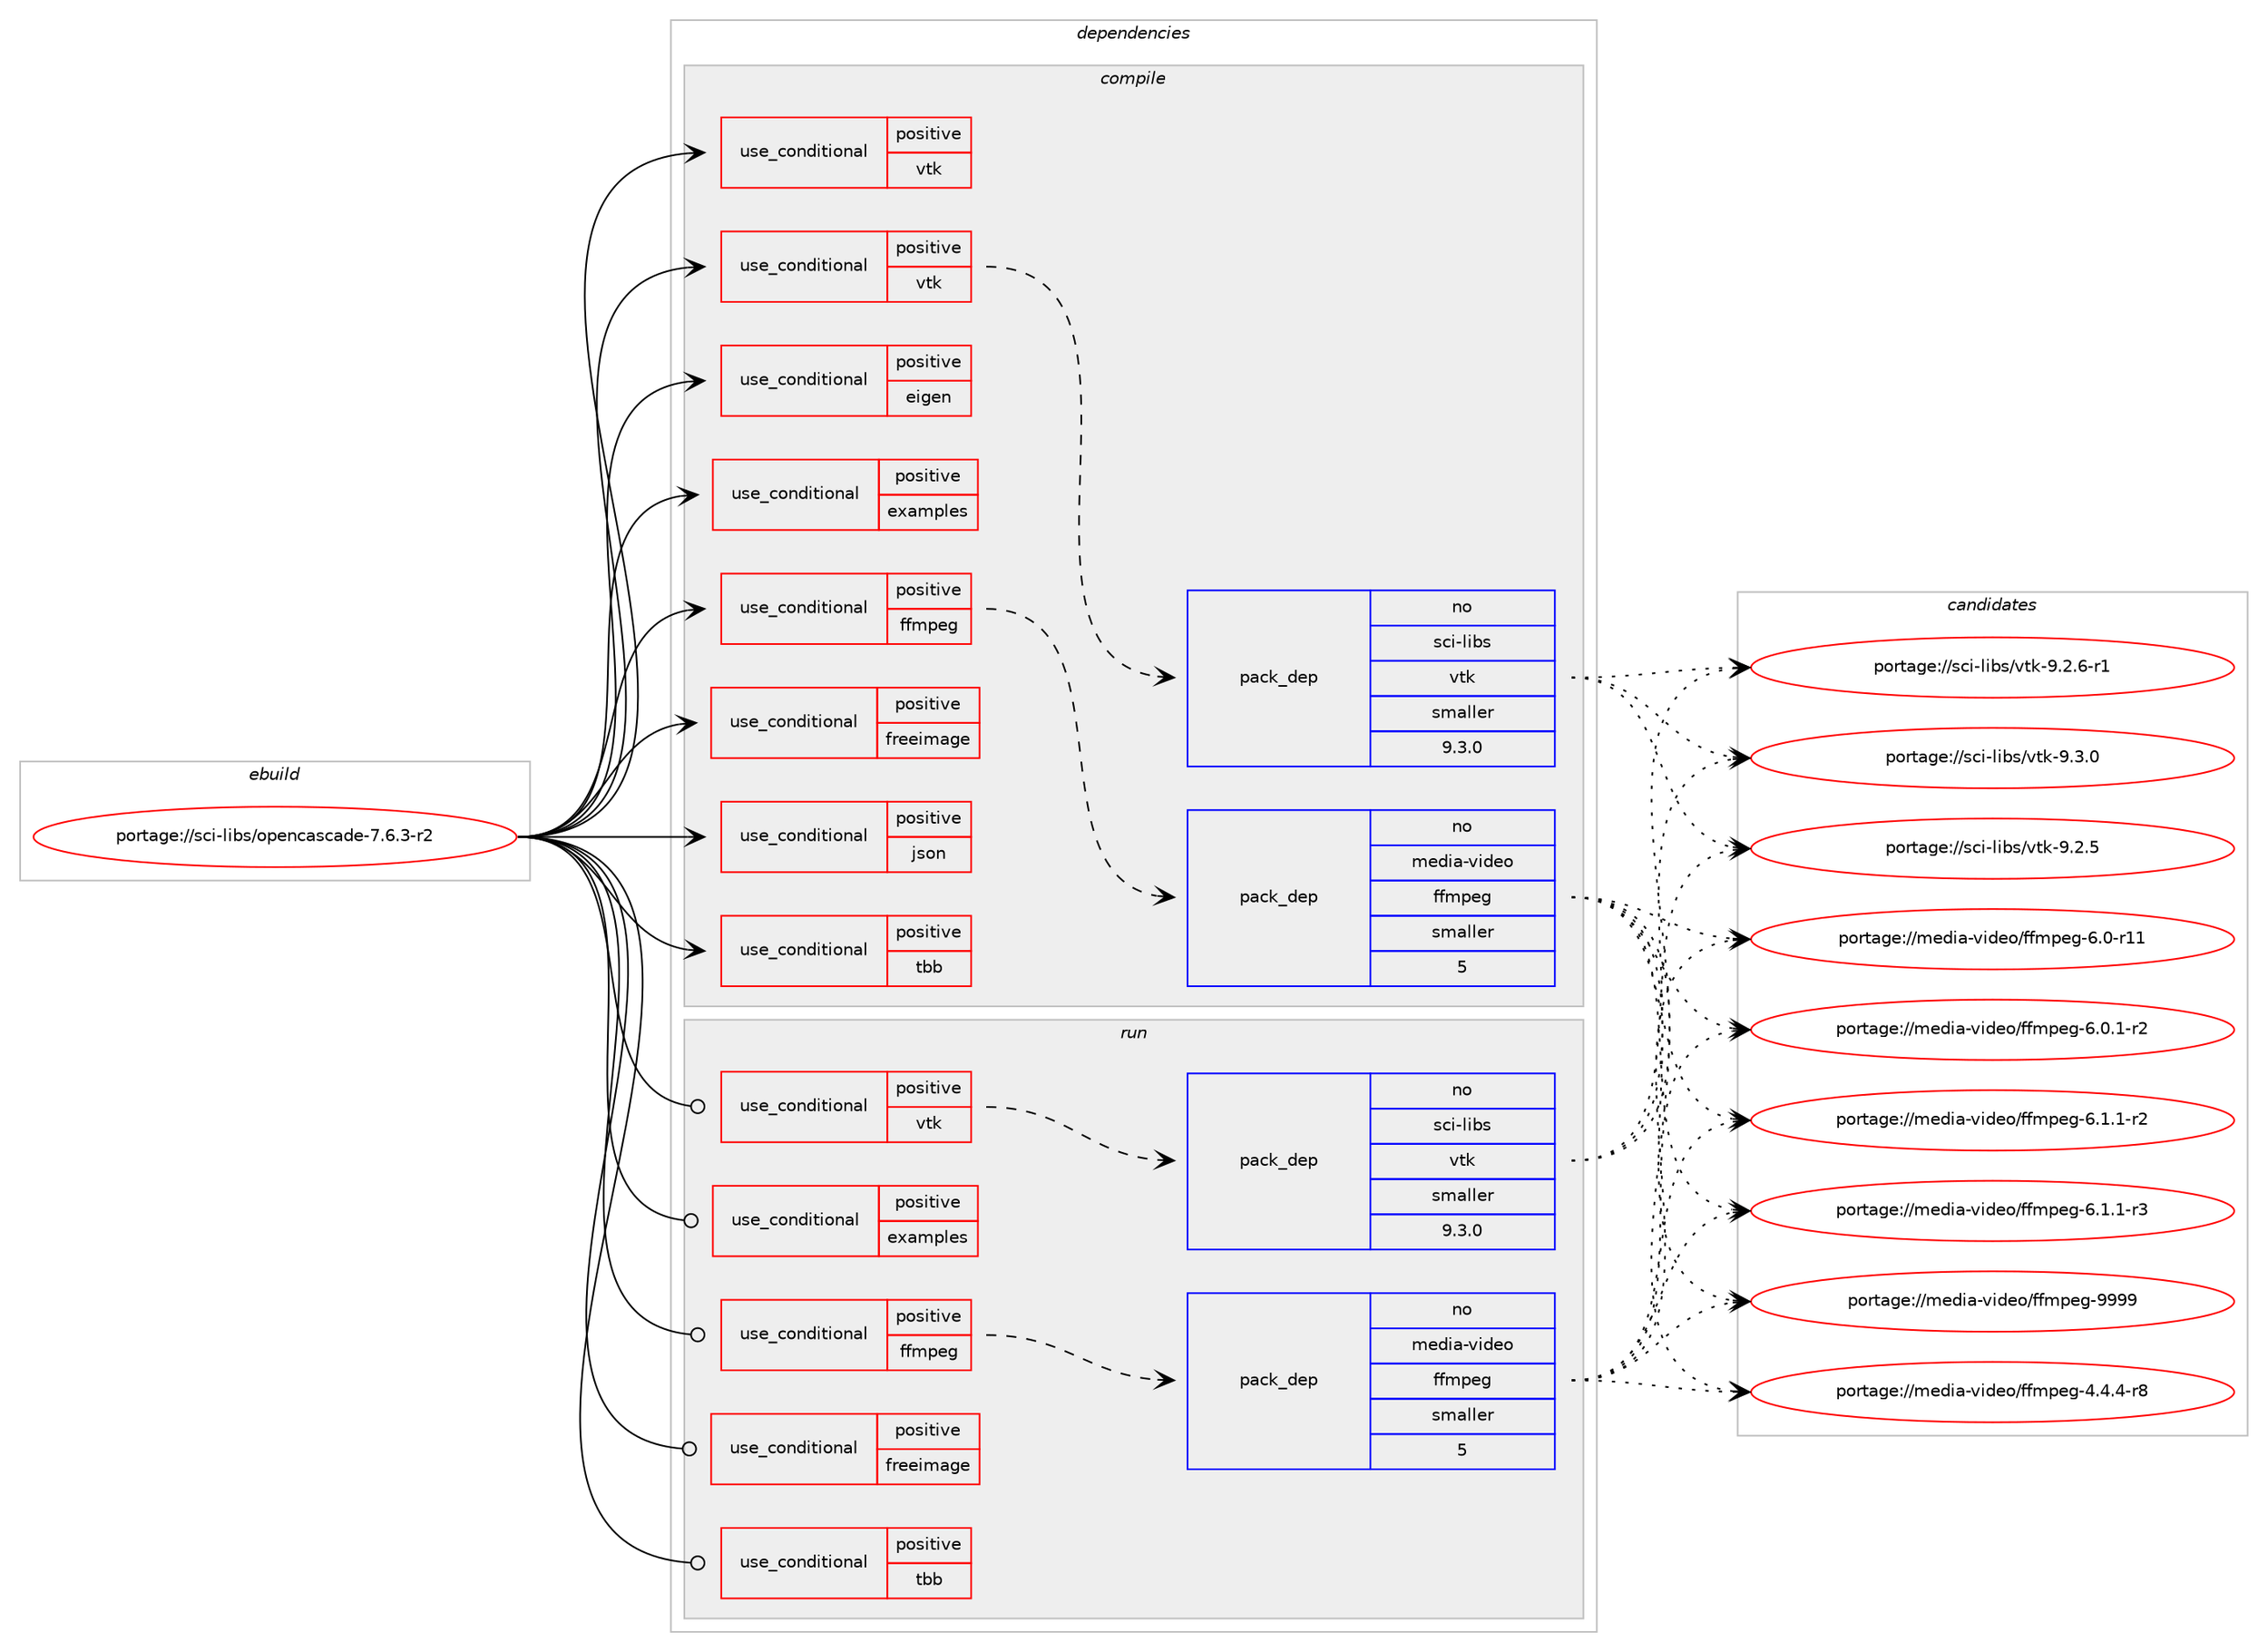 digraph prolog {

# *************
# Graph options
# *************

newrank=true;
concentrate=true;
compound=true;
graph [rankdir=LR,fontname=Helvetica,fontsize=10,ranksep=1.5];#, ranksep=2.5, nodesep=0.2];
edge  [arrowhead=vee];
node  [fontname=Helvetica,fontsize=10];

# **********
# The ebuild
# **********

subgraph cluster_leftcol {
color=gray;
rank=same;
label=<<i>ebuild</i>>;
id [label="portage://sci-libs/opencascade-7.6.3-r2", color=red, width=4, href="../sci-libs/opencascade-7.6.3-r2.svg"];
}

# ****************
# The dependencies
# ****************

subgraph cluster_midcol {
color=gray;
label=<<i>dependencies</i>>;
subgraph cluster_compile {
fillcolor="#eeeeee";
style=filled;
label=<<i>compile</i>>;
subgraph cond9539 {
dependency13507 [label=<<TABLE BORDER="0" CELLBORDER="1" CELLSPACING="0" CELLPADDING="4"><TR><TD ROWSPAN="3" CELLPADDING="10">use_conditional</TD></TR><TR><TD>positive</TD></TR><TR><TD>eigen</TD></TR></TABLE>>, shape=none, color=red];
# *** BEGIN UNKNOWN DEPENDENCY TYPE (TODO) ***
# dependency13507 -> package_dependency(portage://sci-libs/opencascade-7.6.3-r2,install,no,dev-cpp,eigen,none,[,,],[],[])
# *** END UNKNOWN DEPENDENCY TYPE (TODO) ***

}
id:e -> dependency13507:w [weight=20,style="solid",arrowhead="vee"];
subgraph cond9540 {
dependency13508 [label=<<TABLE BORDER="0" CELLBORDER="1" CELLSPACING="0" CELLPADDING="4"><TR><TD ROWSPAN="3" CELLPADDING="10">use_conditional</TD></TR><TR><TD>positive</TD></TR><TR><TD>examples</TD></TR></TABLE>>, shape=none, color=red];
# *** BEGIN UNKNOWN DEPENDENCY TYPE (TODO) ***
# dependency13508 -> package_dependency(portage://sci-libs/opencascade-7.6.3-r2,install,no,dev-qt,qtcore,none,[,,],[slot(5)],[])
# *** END UNKNOWN DEPENDENCY TYPE (TODO) ***

# *** BEGIN UNKNOWN DEPENDENCY TYPE (TODO) ***
# dependency13508 -> package_dependency(portage://sci-libs/opencascade-7.6.3-r2,install,no,dev-qt,qtgui,none,[,,],[slot(5)],[])
# *** END UNKNOWN DEPENDENCY TYPE (TODO) ***

# *** BEGIN UNKNOWN DEPENDENCY TYPE (TODO) ***
# dependency13508 -> package_dependency(portage://sci-libs/opencascade-7.6.3-r2,install,no,dev-qt,qtquickcontrols2,none,[,,],[slot(5)],[])
# *** END UNKNOWN DEPENDENCY TYPE (TODO) ***

# *** BEGIN UNKNOWN DEPENDENCY TYPE (TODO) ***
# dependency13508 -> package_dependency(portage://sci-libs/opencascade-7.6.3-r2,install,no,dev-qt,qtwidgets,none,[,,],[slot(5)],[])
# *** END UNKNOWN DEPENDENCY TYPE (TODO) ***

# *** BEGIN UNKNOWN DEPENDENCY TYPE (TODO) ***
# dependency13508 -> package_dependency(portage://sci-libs/opencascade-7.6.3-r2,install,no,dev-qt,qtxml,none,[,,],[slot(5)],[])
# *** END UNKNOWN DEPENDENCY TYPE (TODO) ***

}
id:e -> dependency13508:w [weight=20,style="solid",arrowhead="vee"];
subgraph cond9541 {
dependency13509 [label=<<TABLE BORDER="0" CELLBORDER="1" CELLSPACING="0" CELLPADDING="4"><TR><TD ROWSPAN="3" CELLPADDING="10">use_conditional</TD></TR><TR><TD>positive</TD></TR><TR><TD>ffmpeg</TD></TR></TABLE>>, shape=none, color=red];
subgraph pack3838 {
dependency13510 [label=<<TABLE BORDER="0" CELLBORDER="1" CELLSPACING="0" CELLPADDING="4" WIDTH="220"><TR><TD ROWSPAN="6" CELLPADDING="30">pack_dep</TD></TR><TR><TD WIDTH="110">no</TD></TR><TR><TD>media-video</TD></TR><TR><TD>ffmpeg</TD></TR><TR><TD>smaller</TD></TR><TR><TD>5</TD></TR></TABLE>>, shape=none, color=blue];
}
dependency13509:e -> dependency13510:w [weight=20,style="dashed",arrowhead="vee"];
}
id:e -> dependency13509:w [weight=20,style="solid",arrowhead="vee"];
subgraph cond9542 {
dependency13511 [label=<<TABLE BORDER="0" CELLBORDER="1" CELLSPACING="0" CELLPADDING="4"><TR><TD ROWSPAN="3" CELLPADDING="10">use_conditional</TD></TR><TR><TD>positive</TD></TR><TR><TD>freeimage</TD></TR></TABLE>>, shape=none, color=red];
# *** BEGIN UNKNOWN DEPENDENCY TYPE (TODO) ***
# dependency13511 -> package_dependency(portage://sci-libs/opencascade-7.6.3-r2,install,no,media-libs,freeimage,none,[,,],[],[])
# *** END UNKNOWN DEPENDENCY TYPE (TODO) ***

}
id:e -> dependency13511:w [weight=20,style="solid",arrowhead="vee"];
subgraph cond9543 {
dependency13512 [label=<<TABLE BORDER="0" CELLBORDER="1" CELLSPACING="0" CELLPADDING="4"><TR><TD ROWSPAN="3" CELLPADDING="10">use_conditional</TD></TR><TR><TD>positive</TD></TR><TR><TD>json</TD></TR></TABLE>>, shape=none, color=red];
# *** BEGIN UNKNOWN DEPENDENCY TYPE (TODO) ***
# dependency13512 -> package_dependency(portage://sci-libs/opencascade-7.6.3-r2,install,no,dev-libs,rapidjson,none,[,,],[],[])
# *** END UNKNOWN DEPENDENCY TYPE (TODO) ***

}
id:e -> dependency13512:w [weight=20,style="solid",arrowhead="vee"];
subgraph cond9544 {
dependency13513 [label=<<TABLE BORDER="0" CELLBORDER="1" CELLSPACING="0" CELLPADDING="4"><TR><TD ROWSPAN="3" CELLPADDING="10">use_conditional</TD></TR><TR><TD>positive</TD></TR><TR><TD>tbb</TD></TR></TABLE>>, shape=none, color=red];
# *** BEGIN UNKNOWN DEPENDENCY TYPE (TODO) ***
# dependency13513 -> package_dependency(portage://sci-libs/opencascade-7.6.3-r2,install,no,dev-cpp,tbb,none,[,,],any_same_slot,[])
# *** END UNKNOWN DEPENDENCY TYPE (TODO) ***

}
id:e -> dependency13513:w [weight=20,style="solid",arrowhead="vee"];
subgraph cond9545 {
dependency13514 [label=<<TABLE BORDER="0" CELLBORDER="1" CELLSPACING="0" CELLPADDING="4"><TR><TD ROWSPAN="3" CELLPADDING="10">use_conditional</TD></TR><TR><TD>positive</TD></TR><TR><TD>vtk</TD></TR></TABLE>>, shape=none, color=red];
# *** BEGIN UNKNOWN DEPENDENCY TYPE (TODO) ***
# dependency13514 -> package_dependency(portage://sci-libs/opencascade-7.6.3-r2,install,no,dev-libs,utfcpp,none,[,,],[],[])
# *** END UNKNOWN DEPENDENCY TYPE (TODO) ***

}
id:e -> dependency13514:w [weight=20,style="solid",arrowhead="vee"];
subgraph cond9546 {
dependency13515 [label=<<TABLE BORDER="0" CELLBORDER="1" CELLSPACING="0" CELLPADDING="4"><TR><TD ROWSPAN="3" CELLPADDING="10">use_conditional</TD></TR><TR><TD>positive</TD></TR><TR><TD>vtk</TD></TR></TABLE>>, shape=none, color=red];
subgraph pack3839 {
dependency13516 [label=<<TABLE BORDER="0" CELLBORDER="1" CELLSPACING="0" CELLPADDING="4" WIDTH="220"><TR><TD ROWSPAN="6" CELLPADDING="30">pack_dep</TD></TR><TR><TD WIDTH="110">no</TD></TR><TR><TD>sci-libs</TD></TR><TR><TD>vtk</TD></TR><TR><TD>smaller</TD></TR><TR><TD>9.3.0</TD></TR></TABLE>>, shape=none, color=blue];
}
dependency13515:e -> dependency13516:w [weight=20,style="dashed",arrowhead="vee"];
}
id:e -> dependency13515:w [weight=20,style="solid",arrowhead="vee"];
# *** BEGIN UNKNOWN DEPENDENCY TYPE (TODO) ***
# id -> package_dependency(portage://sci-libs/opencascade-7.6.3-r2,install,no,dev-lang,tcl,none,[,,],any_same_slot,[])
# *** END UNKNOWN DEPENDENCY TYPE (TODO) ***

# *** BEGIN UNKNOWN DEPENDENCY TYPE (TODO) ***
# id -> package_dependency(portage://sci-libs/opencascade-7.6.3-r2,install,no,dev-lang,tk,none,[,,],any_same_slot,[])
# *** END UNKNOWN DEPENDENCY TYPE (TODO) ***

# *** BEGIN UNKNOWN DEPENDENCY TYPE (TODO) ***
# id -> package_dependency(portage://sci-libs/opencascade-7.6.3-r2,install,no,dev-tcltk,itcl,none,[,,],[],[])
# *** END UNKNOWN DEPENDENCY TYPE (TODO) ***

# *** BEGIN UNKNOWN DEPENDENCY TYPE (TODO) ***
# id -> package_dependency(portage://sci-libs/opencascade-7.6.3-r2,install,no,dev-tcltk,itk,none,[,,],[],[])
# *** END UNKNOWN DEPENDENCY TYPE (TODO) ***

# *** BEGIN UNKNOWN DEPENDENCY TYPE (TODO) ***
# id -> package_dependency(portage://sci-libs/opencascade-7.6.3-r2,install,no,dev-tcltk,tix,none,[,,],[],[])
# *** END UNKNOWN DEPENDENCY TYPE (TODO) ***

# *** BEGIN UNKNOWN DEPENDENCY TYPE (TODO) ***
# id -> package_dependency(portage://sci-libs/opencascade-7.6.3-r2,install,no,media-libs,fontconfig,none,[,,],[],[])
# *** END UNKNOWN DEPENDENCY TYPE (TODO) ***

# *** BEGIN UNKNOWN DEPENDENCY TYPE (TODO) ***
# id -> package_dependency(portage://sci-libs/opencascade-7.6.3-r2,install,no,media-libs,freetype,none,[,,],[slot(2)],[])
# *** END UNKNOWN DEPENDENCY TYPE (TODO) ***

# *** BEGIN UNKNOWN DEPENDENCY TYPE (TODO) ***
# id -> package_dependency(portage://sci-libs/opencascade-7.6.3-r2,install,no,media-libs,ftgl,none,[,,],[],[])
# *** END UNKNOWN DEPENDENCY TYPE (TODO) ***

# *** BEGIN UNKNOWN DEPENDENCY TYPE (TODO) ***
# id -> package_dependency(portage://sci-libs/opencascade-7.6.3-r2,install,no,virtual,glu,none,[,,],[],[])
# *** END UNKNOWN DEPENDENCY TYPE (TODO) ***

# *** BEGIN UNKNOWN DEPENDENCY TYPE (TODO) ***
# id -> package_dependency(portage://sci-libs/opencascade-7.6.3-r2,install,no,virtual,opengl,none,[,,],[],[])
# *** END UNKNOWN DEPENDENCY TYPE (TODO) ***

# *** BEGIN UNKNOWN DEPENDENCY TYPE (TODO) ***
# id -> package_dependency(portage://sci-libs/opencascade-7.6.3-r2,install,no,x11-libs,libX11,none,[,,],[],[])
# *** END UNKNOWN DEPENDENCY TYPE (TODO) ***

# *** BEGIN UNKNOWN DEPENDENCY TYPE (TODO) ***
# id -> package_dependency(portage://sci-libs/opencascade-7.6.3-r2,install,weak,app-eselect,eselect-opencascade,none,[,,],[],[])
# *** END UNKNOWN DEPENDENCY TYPE (TODO) ***

}
subgraph cluster_compileandrun {
fillcolor="#eeeeee";
style=filled;
label=<<i>compile and run</i>>;
}
subgraph cluster_run {
fillcolor="#eeeeee";
style=filled;
label=<<i>run</i>>;
subgraph cond9547 {
dependency13517 [label=<<TABLE BORDER="0" CELLBORDER="1" CELLSPACING="0" CELLPADDING="4"><TR><TD ROWSPAN="3" CELLPADDING="10">use_conditional</TD></TR><TR><TD>positive</TD></TR><TR><TD>examples</TD></TR></TABLE>>, shape=none, color=red];
# *** BEGIN UNKNOWN DEPENDENCY TYPE (TODO) ***
# dependency13517 -> package_dependency(portage://sci-libs/opencascade-7.6.3-r2,run,no,dev-qt,qtcore,none,[,,],[slot(5)],[])
# *** END UNKNOWN DEPENDENCY TYPE (TODO) ***

# *** BEGIN UNKNOWN DEPENDENCY TYPE (TODO) ***
# dependency13517 -> package_dependency(portage://sci-libs/opencascade-7.6.3-r2,run,no,dev-qt,qtgui,none,[,,],[slot(5)],[])
# *** END UNKNOWN DEPENDENCY TYPE (TODO) ***

# *** BEGIN UNKNOWN DEPENDENCY TYPE (TODO) ***
# dependency13517 -> package_dependency(portage://sci-libs/opencascade-7.6.3-r2,run,no,dev-qt,qtquickcontrols2,none,[,,],[slot(5)],[])
# *** END UNKNOWN DEPENDENCY TYPE (TODO) ***

# *** BEGIN UNKNOWN DEPENDENCY TYPE (TODO) ***
# dependency13517 -> package_dependency(portage://sci-libs/opencascade-7.6.3-r2,run,no,dev-qt,qtwidgets,none,[,,],[slot(5)],[])
# *** END UNKNOWN DEPENDENCY TYPE (TODO) ***

# *** BEGIN UNKNOWN DEPENDENCY TYPE (TODO) ***
# dependency13517 -> package_dependency(portage://sci-libs/opencascade-7.6.3-r2,run,no,dev-qt,qtxml,none,[,,],[slot(5)],[])
# *** END UNKNOWN DEPENDENCY TYPE (TODO) ***

}
id:e -> dependency13517:w [weight=20,style="solid",arrowhead="odot"];
subgraph cond9548 {
dependency13518 [label=<<TABLE BORDER="0" CELLBORDER="1" CELLSPACING="0" CELLPADDING="4"><TR><TD ROWSPAN="3" CELLPADDING="10">use_conditional</TD></TR><TR><TD>positive</TD></TR><TR><TD>ffmpeg</TD></TR></TABLE>>, shape=none, color=red];
subgraph pack3840 {
dependency13519 [label=<<TABLE BORDER="0" CELLBORDER="1" CELLSPACING="0" CELLPADDING="4" WIDTH="220"><TR><TD ROWSPAN="6" CELLPADDING="30">pack_dep</TD></TR><TR><TD WIDTH="110">no</TD></TR><TR><TD>media-video</TD></TR><TR><TD>ffmpeg</TD></TR><TR><TD>smaller</TD></TR><TR><TD>5</TD></TR></TABLE>>, shape=none, color=blue];
}
dependency13518:e -> dependency13519:w [weight=20,style="dashed",arrowhead="vee"];
}
id:e -> dependency13518:w [weight=20,style="solid",arrowhead="odot"];
subgraph cond9549 {
dependency13520 [label=<<TABLE BORDER="0" CELLBORDER="1" CELLSPACING="0" CELLPADDING="4"><TR><TD ROWSPAN="3" CELLPADDING="10">use_conditional</TD></TR><TR><TD>positive</TD></TR><TR><TD>freeimage</TD></TR></TABLE>>, shape=none, color=red];
# *** BEGIN UNKNOWN DEPENDENCY TYPE (TODO) ***
# dependency13520 -> package_dependency(portage://sci-libs/opencascade-7.6.3-r2,run,no,media-libs,freeimage,none,[,,],[],[])
# *** END UNKNOWN DEPENDENCY TYPE (TODO) ***

}
id:e -> dependency13520:w [weight=20,style="solid",arrowhead="odot"];
subgraph cond9550 {
dependency13521 [label=<<TABLE BORDER="0" CELLBORDER="1" CELLSPACING="0" CELLPADDING="4"><TR><TD ROWSPAN="3" CELLPADDING="10">use_conditional</TD></TR><TR><TD>positive</TD></TR><TR><TD>tbb</TD></TR></TABLE>>, shape=none, color=red];
# *** BEGIN UNKNOWN DEPENDENCY TYPE (TODO) ***
# dependency13521 -> package_dependency(portage://sci-libs/opencascade-7.6.3-r2,run,no,dev-cpp,tbb,none,[,,],any_same_slot,[])
# *** END UNKNOWN DEPENDENCY TYPE (TODO) ***

}
id:e -> dependency13521:w [weight=20,style="solid",arrowhead="odot"];
subgraph cond9551 {
dependency13522 [label=<<TABLE BORDER="0" CELLBORDER="1" CELLSPACING="0" CELLPADDING="4"><TR><TD ROWSPAN="3" CELLPADDING="10">use_conditional</TD></TR><TR><TD>positive</TD></TR><TR><TD>vtk</TD></TR></TABLE>>, shape=none, color=red];
subgraph pack3841 {
dependency13523 [label=<<TABLE BORDER="0" CELLBORDER="1" CELLSPACING="0" CELLPADDING="4" WIDTH="220"><TR><TD ROWSPAN="6" CELLPADDING="30">pack_dep</TD></TR><TR><TD WIDTH="110">no</TD></TR><TR><TD>sci-libs</TD></TR><TR><TD>vtk</TD></TR><TR><TD>smaller</TD></TR><TR><TD>9.3.0</TD></TR></TABLE>>, shape=none, color=blue];
}
dependency13522:e -> dependency13523:w [weight=20,style="dashed",arrowhead="vee"];
}
id:e -> dependency13522:w [weight=20,style="solid",arrowhead="odot"];
# *** BEGIN UNKNOWN DEPENDENCY TYPE (TODO) ***
# id -> package_dependency(portage://sci-libs/opencascade-7.6.3-r2,run,no,dev-lang,tcl,none,[,,],any_same_slot,[])
# *** END UNKNOWN DEPENDENCY TYPE (TODO) ***

# *** BEGIN UNKNOWN DEPENDENCY TYPE (TODO) ***
# id -> package_dependency(portage://sci-libs/opencascade-7.6.3-r2,run,no,dev-lang,tk,none,[,,],any_same_slot,[])
# *** END UNKNOWN DEPENDENCY TYPE (TODO) ***

# *** BEGIN UNKNOWN DEPENDENCY TYPE (TODO) ***
# id -> package_dependency(portage://sci-libs/opencascade-7.6.3-r2,run,no,dev-tcltk,itcl,none,[,,],[],[])
# *** END UNKNOWN DEPENDENCY TYPE (TODO) ***

# *** BEGIN UNKNOWN DEPENDENCY TYPE (TODO) ***
# id -> package_dependency(portage://sci-libs/opencascade-7.6.3-r2,run,no,dev-tcltk,itk,none,[,,],[],[])
# *** END UNKNOWN DEPENDENCY TYPE (TODO) ***

# *** BEGIN UNKNOWN DEPENDENCY TYPE (TODO) ***
# id -> package_dependency(portage://sci-libs/opencascade-7.6.3-r2,run,no,dev-tcltk,tix,none,[,,],[],[])
# *** END UNKNOWN DEPENDENCY TYPE (TODO) ***

# *** BEGIN UNKNOWN DEPENDENCY TYPE (TODO) ***
# id -> package_dependency(portage://sci-libs/opencascade-7.6.3-r2,run,no,media-libs,fontconfig,none,[,,],[],[])
# *** END UNKNOWN DEPENDENCY TYPE (TODO) ***

# *** BEGIN UNKNOWN DEPENDENCY TYPE (TODO) ***
# id -> package_dependency(portage://sci-libs/opencascade-7.6.3-r2,run,no,media-libs,freetype,none,[,,],[slot(2)],[])
# *** END UNKNOWN DEPENDENCY TYPE (TODO) ***

# *** BEGIN UNKNOWN DEPENDENCY TYPE (TODO) ***
# id -> package_dependency(portage://sci-libs/opencascade-7.6.3-r2,run,no,media-libs,ftgl,none,[,,],[],[])
# *** END UNKNOWN DEPENDENCY TYPE (TODO) ***

# *** BEGIN UNKNOWN DEPENDENCY TYPE (TODO) ***
# id -> package_dependency(portage://sci-libs/opencascade-7.6.3-r2,run,no,virtual,glu,none,[,,],[],[])
# *** END UNKNOWN DEPENDENCY TYPE (TODO) ***

# *** BEGIN UNKNOWN DEPENDENCY TYPE (TODO) ***
# id -> package_dependency(portage://sci-libs/opencascade-7.6.3-r2,run,no,virtual,opengl,none,[,,],[],[])
# *** END UNKNOWN DEPENDENCY TYPE (TODO) ***

# *** BEGIN UNKNOWN DEPENDENCY TYPE (TODO) ***
# id -> package_dependency(portage://sci-libs/opencascade-7.6.3-r2,run,no,x11-libs,libX11,none,[,,],[],[])
# *** END UNKNOWN DEPENDENCY TYPE (TODO) ***

# *** BEGIN UNKNOWN DEPENDENCY TYPE (TODO) ***
# id -> package_dependency(portage://sci-libs/opencascade-7.6.3-r2,run,weak,app-eselect,eselect-opencascade,none,[,,],[],[])
# *** END UNKNOWN DEPENDENCY TYPE (TODO) ***

}
}

# **************
# The candidates
# **************

subgraph cluster_choices {
rank=same;
color=gray;
label=<<i>candidates</i>>;

subgraph choice3838 {
color=black;
nodesep=1;
choice1091011001059745118105100101111471021021091121011034552465246524511456 [label="portage://media-video/ffmpeg-4.4.4-r8", color=red, width=4,href="../media-video/ffmpeg-4.4.4-r8.svg"];
choice10910110010597451181051001011114710210210911210110345544648451144949 [label="portage://media-video/ffmpeg-6.0-r11", color=red, width=4,href="../media-video/ffmpeg-6.0-r11.svg"];
choice1091011001059745118105100101111471021021091121011034554464846494511450 [label="portage://media-video/ffmpeg-6.0.1-r2", color=red, width=4,href="../media-video/ffmpeg-6.0.1-r2.svg"];
choice1091011001059745118105100101111471021021091121011034554464946494511450 [label="portage://media-video/ffmpeg-6.1.1-r2", color=red, width=4,href="../media-video/ffmpeg-6.1.1-r2.svg"];
choice1091011001059745118105100101111471021021091121011034554464946494511451 [label="portage://media-video/ffmpeg-6.1.1-r3", color=red, width=4,href="../media-video/ffmpeg-6.1.1-r3.svg"];
choice1091011001059745118105100101111471021021091121011034557575757 [label="portage://media-video/ffmpeg-9999", color=red, width=4,href="../media-video/ffmpeg-9999.svg"];
dependency13510:e -> choice1091011001059745118105100101111471021021091121011034552465246524511456:w [style=dotted,weight="100"];
dependency13510:e -> choice10910110010597451181051001011114710210210911210110345544648451144949:w [style=dotted,weight="100"];
dependency13510:e -> choice1091011001059745118105100101111471021021091121011034554464846494511450:w [style=dotted,weight="100"];
dependency13510:e -> choice1091011001059745118105100101111471021021091121011034554464946494511450:w [style=dotted,weight="100"];
dependency13510:e -> choice1091011001059745118105100101111471021021091121011034554464946494511451:w [style=dotted,weight="100"];
dependency13510:e -> choice1091011001059745118105100101111471021021091121011034557575757:w [style=dotted,weight="100"];
}
subgraph choice3839 {
color=black;
nodesep=1;
choice11599105451081059811547118116107455746504653 [label="portage://sci-libs/vtk-9.2.5", color=red, width=4,href="../sci-libs/vtk-9.2.5.svg"];
choice115991054510810598115471181161074557465046544511449 [label="portage://sci-libs/vtk-9.2.6-r1", color=red, width=4,href="../sci-libs/vtk-9.2.6-r1.svg"];
choice11599105451081059811547118116107455746514648 [label="portage://sci-libs/vtk-9.3.0", color=red, width=4,href="../sci-libs/vtk-9.3.0.svg"];
dependency13516:e -> choice11599105451081059811547118116107455746504653:w [style=dotted,weight="100"];
dependency13516:e -> choice115991054510810598115471181161074557465046544511449:w [style=dotted,weight="100"];
dependency13516:e -> choice11599105451081059811547118116107455746514648:w [style=dotted,weight="100"];
}
subgraph choice3840 {
color=black;
nodesep=1;
choice1091011001059745118105100101111471021021091121011034552465246524511456 [label="portage://media-video/ffmpeg-4.4.4-r8", color=red, width=4,href="../media-video/ffmpeg-4.4.4-r8.svg"];
choice10910110010597451181051001011114710210210911210110345544648451144949 [label="portage://media-video/ffmpeg-6.0-r11", color=red, width=4,href="../media-video/ffmpeg-6.0-r11.svg"];
choice1091011001059745118105100101111471021021091121011034554464846494511450 [label="portage://media-video/ffmpeg-6.0.1-r2", color=red, width=4,href="../media-video/ffmpeg-6.0.1-r2.svg"];
choice1091011001059745118105100101111471021021091121011034554464946494511450 [label="portage://media-video/ffmpeg-6.1.1-r2", color=red, width=4,href="../media-video/ffmpeg-6.1.1-r2.svg"];
choice1091011001059745118105100101111471021021091121011034554464946494511451 [label="portage://media-video/ffmpeg-6.1.1-r3", color=red, width=4,href="../media-video/ffmpeg-6.1.1-r3.svg"];
choice1091011001059745118105100101111471021021091121011034557575757 [label="portage://media-video/ffmpeg-9999", color=red, width=4,href="../media-video/ffmpeg-9999.svg"];
dependency13519:e -> choice1091011001059745118105100101111471021021091121011034552465246524511456:w [style=dotted,weight="100"];
dependency13519:e -> choice10910110010597451181051001011114710210210911210110345544648451144949:w [style=dotted,weight="100"];
dependency13519:e -> choice1091011001059745118105100101111471021021091121011034554464846494511450:w [style=dotted,weight="100"];
dependency13519:e -> choice1091011001059745118105100101111471021021091121011034554464946494511450:w [style=dotted,weight="100"];
dependency13519:e -> choice1091011001059745118105100101111471021021091121011034554464946494511451:w [style=dotted,weight="100"];
dependency13519:e -> choice1091011001059745118105100101111471021021091121011034557575757:w [style=dotted,weight="100"];
}
subgraph choice3841 {
color=black;
nodesep=1;
choice11599105451081059811547118116107455746504653 [label="portage://sci-libs/vtk-9.2.5", color=red, width=4,href="../sci-libs/vtk-9.2.5.svg"];
choice115991054510810598115471181161074557465046544511449 [label="portage://sci-libs/vtk-9.2.6-r1", color=red, width=4,href="../sci-libs/vtk-9.2.6-r1.svg"];
choice11599105451081059811547118116107455746514648 [label="portage://sci-libs/vtk-9.3.0", color=red, width=4,href="../sci-libs/vtk-9.3.0.svg"];
dependency13523:e -> choice11599105451081059811547118116107455746504653:w [style=dotted,weight="100"];
dependency13523:e -> choice115991054510810598115471181161074557465046544511449:w [style=dotted,weight="100"];
dependency13523:e -> choice11599105451081059811547118116107455746514648:w [style=dotted,weight="100"];
}
}

}
